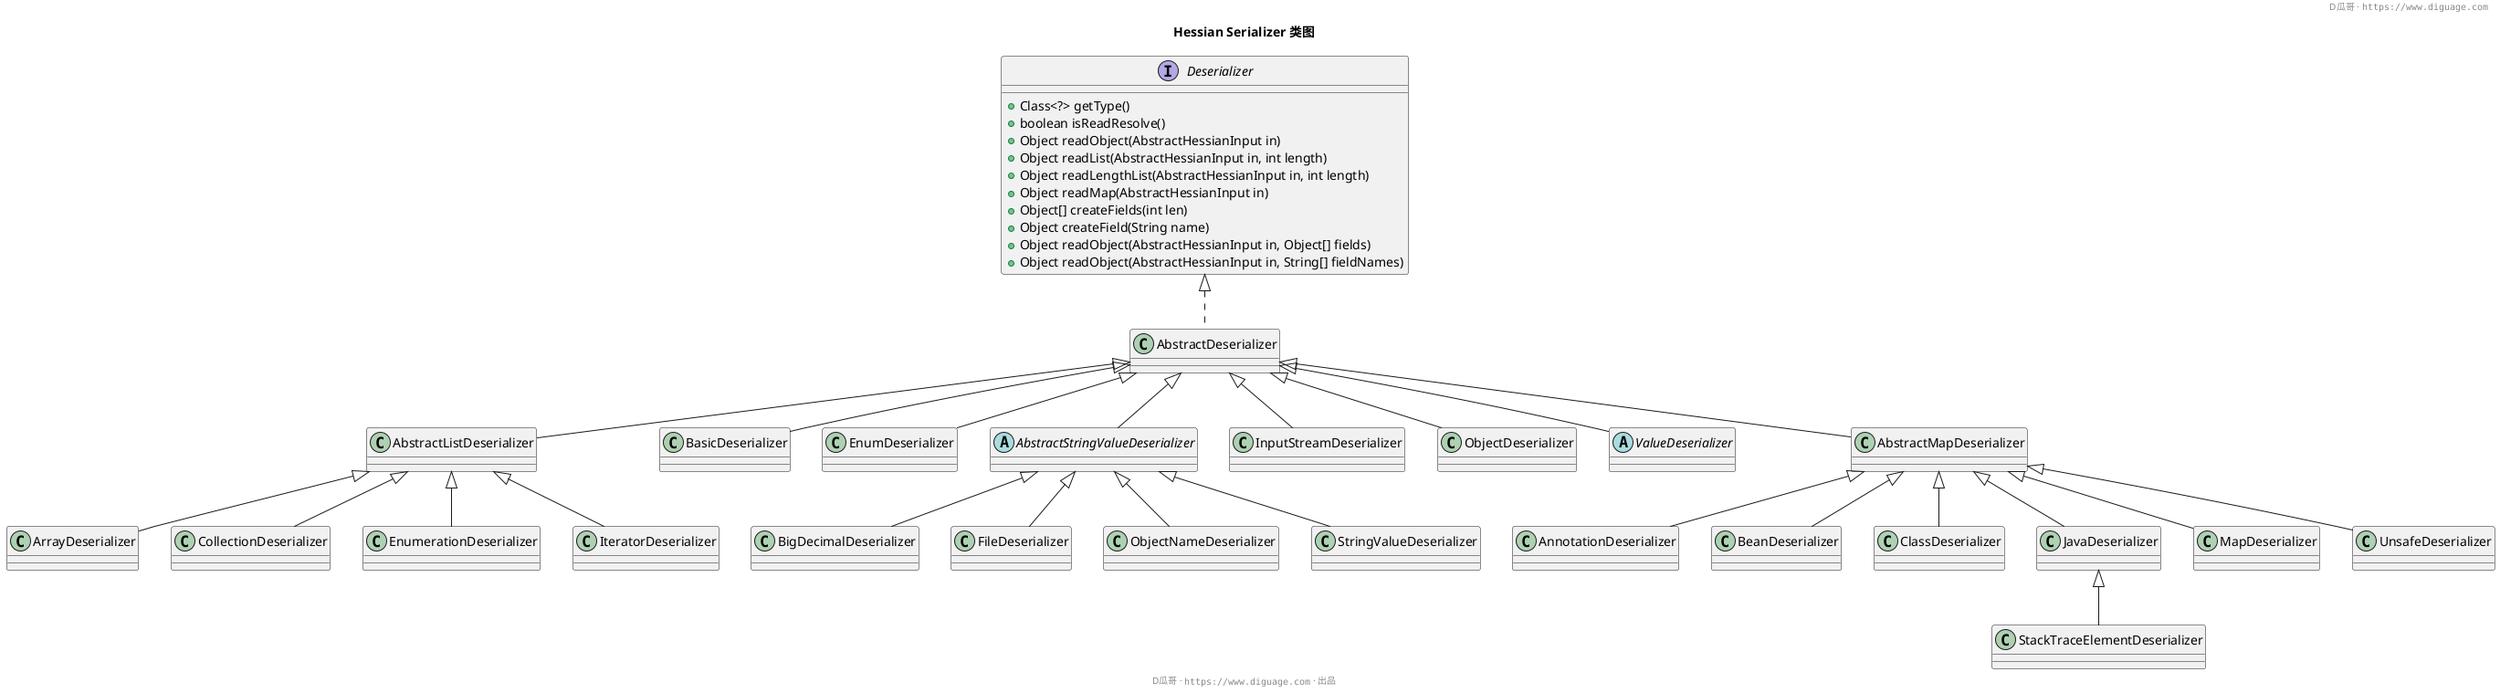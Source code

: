@startuml
header D瓜哥 · ""https://www.diguage.com""

title **Hessian Serializer 类图**

interface Deserializer {
  + Class<?> getType()
  + boolean isReadResolve()
  + Object readObject(AbstractHessianInput in)
  + Object readList(AbstractHessianInput in, int length)
  + Object readLengthList(AbstractHessianInput in, int length)
  + Object readMap(AbstractHessianInput in)
  + Object[] createFields(int len)
  + Object createField(String name)
  + Object readObject(AbstractHessianInput in, Object[] fields)
  + Object readObject(AbstractHessianInput in, String[] fieldNames)
}

class AbstractDeserializer implements Deserializer

class AbstractListDeserializer extends AbstractDeserializer
class ArrayDeserializer extends AbstractListDeserializer
class CollectionDeserializer extends AbstractListDeserializer
class EnumerationDeserializer extends AbstractListDeserializer
class IteratorDeserializer extends AbstractListDeserializer

class BasicDeserializer extends AbstractDeserializer
class EnumDeserializer extends AbstractDeserializer

abstract class AbstractStringValueDeserializer extends AbstractDeserializer
class BigDecimalDeserializer extends AbstractStringValueDeserializer
class FileDeserializer extends AbstractStringValueDeserializer
class ObjectNameDeserializer extends AbstractStringValueDeserializer
class StringValueDeserializer extends AbstractStringValueDeserializer

class InputStreamDeserializer extends AbstractDeserializer
'class MBeanAttributeInfoDeserializer extends AbstractDeserializer
'class MBeanConstructorInfoDeserializer extends AbstractDeserializer
'class MBeanInfoDeserializer extends AbstractDeserializer
'class MBeanNotificationInfoDeserializer extends AbstractDeserializer
'class MBeanOperationInfoDeserializer extends AbstractDeserializer
'class MBeanParameterInfoDeserializer extends AbstractDeserializer
class ObjectDeserializer extends AbstractDeserializer
'class ObjectInstanceDeserializer extends AbstractDeserializer
'class SqlDateDeserializer extends AbstractDeserializer
abstract class ValueDeserializer extends AbstractDeserializer

class AbstractMapDeserializer extends AbstractDeserializer
class AnnotationDeserializer extends AbstractMapDeserializer
class BeanDeserializer extends AbstractMapDeserializer
class ClassDeserializer extends AbstractMapDeserializer
class JavaDeserializer extends AbstractMapDeserializer
class StackTraceElementDeserializer extends JavaDeserializer
class MapDeserializer extends AbstractMapDeserializer
class UnsafeDeserializer extends AbstractMapDeserializer

footer D瓜哥 · ""https://www.diguage.com"" · 出品
@enduml